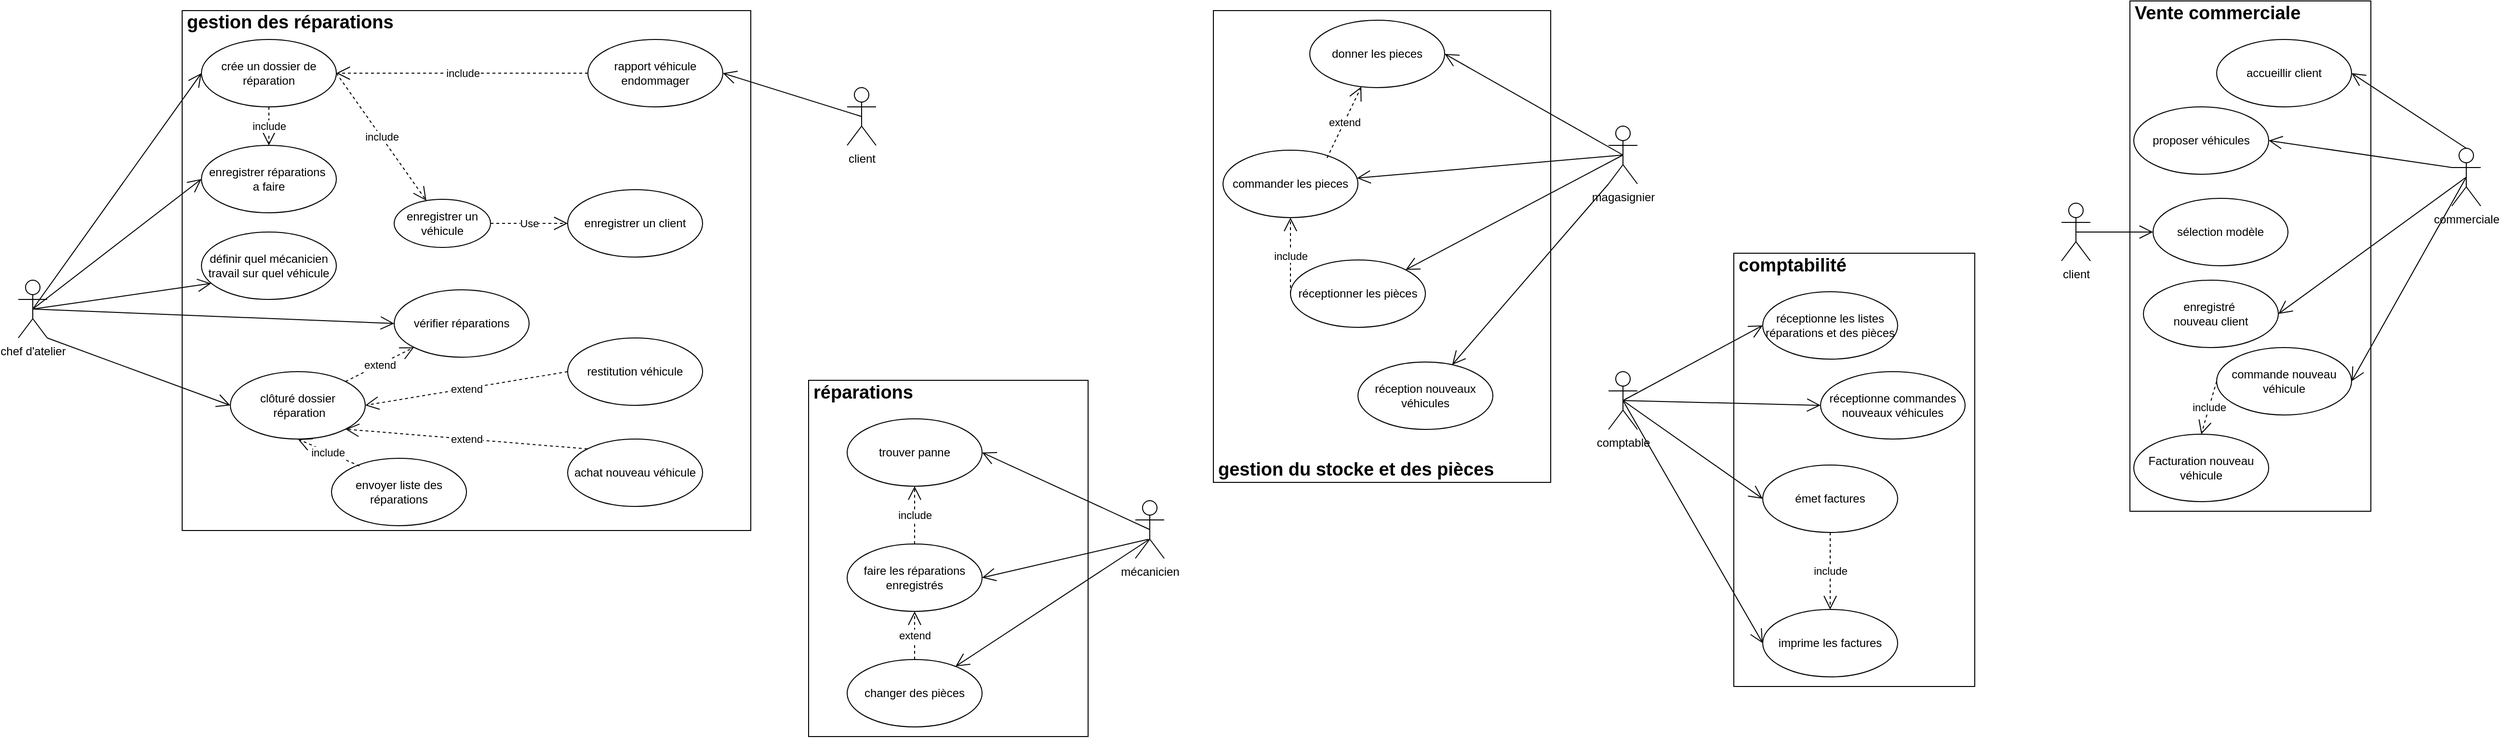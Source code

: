 <mxfile version="24.8.6" pages="2">
  <diagram name="Page-1" id="qKLYJuRkuiFoEd1u3iZw">
    <mxGraphModel dx="1434" dy="756" grid="1" gridSize="10" guides="1" tooltips="1" connect="1" arrows="1" fold="1" page="1" pageScale="1" pageWidth="1169" pageHeight="827" math="0" shadow="0">
      <root>
        <mxCell id="0" />
        <mxCell id="1" parent="0" />
        <mxCell id="VngJL2sbs5lk7VrRDcRk-1" value="&lt;h2&gt;&lt;br&gt;&lt;/h2&gt;" style="html=1;whiteSpace=wrap;align=center;" vertex="1" parent="1">
          <mxGeometry x="190" y="30" width="590" height="540" as="geometry" />
        </mxCell>
        <mxCell id="VngJL2sbs5lk7VrRDcRk-2" value="comptable" style="shape=umlActor;verticalLabelPosition=bottom;verticalAlign=top;html=1;outlineConnect=0;" vertex="1" parent="1">
          <mxGeometry x="1670" y="405" width="30" height="60" as="geometry" />
        </mxCell>
        <mxCell id="VngJL2sbs5lk7VrRDcRk-3" value="chef d&#39;atelier" style="shape=umlActor;verticalLabelPosition=bottom;verticalAlign=top;html=1;outlineConnect=0;" vertex="1" parent="1">
          <mxGeometry x="20" y="310" width="30" height="60" as="geometry" />
        </mxCell>
        <mxCell id="VngJL2sbs5lk7VrRDcRk-4" value="magasignier" style="shape=umlActor;verticalLabelPosition=bottom;verticalAlign=top;html=1;outlineConnect=0;" vertex="1" parent="1">
          <mxGeometry x="1670" y="150" width="30" height="60" as="geometry" />
        </mxCell>
        <mxCell id="VngJL2sbs5lk7VrRDcRk-5" value="enregistrer un véhicule" style="ellipse;whiteSpace=wrap;html=1;" vertex="1" parent="1">
          <mxGeometry x="410" y="226" width="100" height="50" as="geometry" />
        </mxCell>
        <mxCell id="VngJL2sbs5lk7VrRDcRk-6" value="enregistrer réparations&amp;nbsp;&lt;div&gt;a faire&lt;/div&gt;" style="ellipse;whiteSpace=wrap;html=1;" vertex="1" parent="1">
          <mxGeometry x="210" y="170" width="140" height="70" as="geometry" />
        </mxCell>
        <mxCell id="VngJL2sbs5lk7VrRDcRk-7" value="définir quel mécanicien travail sur quel véhicule" style="ellipse;whiteSpace=wrap;html=1;" vertex="1" parent="1">
          <mxGeometry x="210" y="260" width="140" height="70" as="geometry" />
        </mxCell>
        <mxCell id="VngJL2sbs5lk7VrRDcRk-8" value="vérifier réparations" style="ellipse;whiteSpace=wrap;html=1;" vertex="1" parent="1">
          <mxGeometry x="410" y="320" width="140" height="70" as="geometry" />
        </mxCell>
        <mxCell id="VngJL2sbs5lk7VrRDcRk-9" value="clôturé dossier&lt;div&gt;&amp;nbsp;réparation&lt;/div&gt;" style="ellipse;whiteSpace=wrap;html=1;" vertex="1" parent="1">
          <mxGeometry x="240" y="405" width="140" height="70" as="geometry" />
        </mxCell>
        <mxCell id="VngJL2sbs5lk7VrRDcRk-10" value="crée un dossier de réparation" style="ellipse;whiteSpace=wrap;html=1;" vertex="1" parent="1">
          <mxGeometry x="210" y="60" width="140" height="70" as="geometry" />
        </mxCell>
        <mxCell id="VngJL2sbs5lk7VrRDcRk-11" value="mécanicien" style="shape=umlActor;verticalLabelPosition=bottom;verticalAlign=top;html=1;" vertex="1" parent="1">
          <mxGeometry x="1179" y="539" width="30" height="60" as="geometry" />
        </mxCell>
        <mxCell id="VngJL2sbs5lk7VrRDcRk-12" value="" style="html=1;whiteSpace=wrap;" vertex="1" parent="1">
          <mxGeometry x="840" y="414" width="290" height="370" as="geometry" />
        </mxCell>
        <mxCell id="VngJL2sbs5lk7VrRDcRk-13" value="faire les réparations&lt;div&gt;enregistrés&lt;/div&gt;" style="ellipse;whiteSpace=wrap;html=1;" vertex="1" parent="1">
          <mxGeometry x="880" y="584" width="140" height="70" as="geometry" />
        </mxCell>
        <mxCell id="VngJL2sbs5lk7VrRDcRk-14" value="changer des pièces" style="ellipse;whiteSpace=wrap;html=1;" vertex="1" parent="1">
          <mxGeometry x="880" y="704" width="140" height="70" as="geometry" />
        </mxCell>
        <mxCell id="VngJL2sbs5lk7VrRDcRk-15" value="" style="html=1;whiteSpace=wrap;" vertex="1" parent="1">
          <mxGeometry x="1260" y="30" width="350" height="490" as="geometry" />
        </mxCell>
        <mxCell id="VngJL2sbs5lk7VrRDcRk-16" value="donner les pieces" style="ellipse;whiteSpace=wrap;html=1;" vertex="1" parent="1">
          <mxGeometry x="1360" y="40" width="140" height="70" as="geometry" />
        </mxCell>
        <mxCell id="VngJL2sbs5lk7VrRDcRk-17" value="commander les pieces" style="ellipse;whiteSpace=wrap;html=1;" vertex="1" parent="1">
          <mxGeometry x="1270" y="175" width="140" height="70" as="geometry" />
        </mxCell>
        <mxCell id="VngJL2sbs5lk7VrRDcRk-18" value="réceptionner les pièces" style="ellipse;whiteSpace=wrap;html=1;" vertex="1" parent="1">
          <mxGeometry x="1340" y="289" width="140" height="70" as="geometry" />
        </mxCell>
        <mxCell id="VngJL2sbs5lk7VrRDcRk-19" value="envoyer liste des réparations" style="ellipse;whiteSpace=wrap;html=1;" vertex="1" parent="1">
          <mxGeometry x="345" y="495" width="140" height="70" as="geometry" />
        </mxCell>
        <mxCell id="VngJL2sbs5lk7VrRDcRk-20" value="" style="html=1;whiteSpace=wrap;" vertex="1" parent="1">
          <mxGeometry x="1800" y="282" width="250" height="450" as="geometry" />
        </mxCell>
        <mxCell id="VngJL2sbs5lk7VrRDcRk-21" value="réceptionne les listes réparations et des pièces" style="ellipse;whiteSpace=wrap;html=1;" vertex="1" parent="1">
          <mxGeometry x="1830" y="322" width="140" height="70" as="geometry" />
        </mxCell>
        <mxCell id="VngJL2sbs5lk7VrRDcRk-22" value="émet factures" style="ellipse;whiteSpace=wrap;html=1;" vertex="1" parent="1">
          <mxGeometry x="1830" y="502" width="140" height="70" as="geometry" />
        </mxCell>
        <mxCell id="VngJL2sbs5lk7VrRDcRk-23" value="imprime les factures" style="ellipse;whiteSpace=wrap;html=1;" vertex="1" parent="1">
          <mxGeometry x="1830" y="652" width="140" height="70" as="geometry" />
        </mxCell>
        <mxCell id="VngJL2sbs5lk7VrRDcRk-24" value="gestion des réparations" style="text;align=left;fontStyle=1;verticalAlign=middle;spacingLeft=3;spacingRight=3;strokeColor=none;rotatable=0;points=[[0,0.5],[1,0.5]];portConstraint=eastwest;fontSize=19;" vertex="1" parent="1">
          <mxGeometry x="190" y="20" width="456" height="40" as="geometry" />
        </mxCell>
        <mxCell id="VngJL2sbs5lk7VrRDcRk-25" value="&lt;font style=&quot;font-size: 19px;&quot;&gt;comptabilité&lt;/font&gt;" style="text;align=left;fontStyle=1;verticalAlign=middle;spacingLeft=3;spacingRight=3;strokeColor=none;rotatable=0;points=[[0,0.5],[1,0.5]];portConstraint=eastwest;html=1;" vertex="1" parent="1">
          <mxGeometry x="1800" y="282" width="80" height="26" as="geometry" />
        </mxCell>
        <mxCell id="VngJL2sbs5lk7VrRDcRk-26" value="&lt;font style=&quot;font-size: 19px;&quot;&gt;gestion du stocke et des pièces&lt;/font&gt;" style="text;align=left;fontStyle=1;verticalAlign=middle;spacingLeft=3;spacingRight=3;strokeColor=none;rotatable=0;points=[[0,0.5],[1,0.5]];portConstraint=eastwest;html=1;" vertex="1" parent="1">
          <mxGeometry x="1260" y="494" width="80" height="26" as="geometry" />
        </mxCell>
        <mxCell id="VngJL2sbs5lk7VrRDcRk-27" value="&lt;font style=&quot;font-size: 19px;&quot;&gt;réparations&lt;/font&gt;" style="text;align=left;fontStyle=1;verticalAlign=middle;spacingLeft=3;spacingRight=3;strokeColor=none;rotatable=0;points=[[0,0.5],[1,0.5]];portConstraint=eastwest;html=1;" vertex="1" parent="1">
          <mxGeometry x="840" y="414" width="80" height="26" as="geometry" />
        </mxCell>
        <mxCell id="VngJL2sbs5lk7VrRDcRk-28" value="extend" style="endArrow=open;endSize=12;dashed=1;html=1;rounded=0;entryX=0.5;entryY=1;entryDx=0;entryDy=0;exitX=0.5;exitY=0;exitDx=0;exitDy=0;" edge="1" parent="1" source="VngJL2sbs5lk7VrRDcRk-14" target="VngJL2sbs5lk7VrRDcRk-13">
          <mxGeometry width="160" relative="1" as="geometry">
            <mxPoint x="1220" y="694" as="sourcePoint" />
            <mxPoint x="1270" y="688" as="targetPoint" />
          </mxGeometry>
        </mxCell>
        <mxCell id="VngJL2sbs5lk7VrRDcRk-29" value="include" style="endArrow=open;endSize=12;dashed=1;html=1;rounded=0;exitX=1;exitY=0.5;exitDx=0;exitDy=0;" edge="1" parent="1" source="VngJL2sbs5lk7VrRDcRk-10" target="VngJL2sbs5lk7VrRDcRk-5">
          <mxGeometry width="160" relative="1" as="geometry">
            <mxPoint x="70" y="340" as="sourcePoint" />
            <mxPoint x="230" y="340" as="targetPoint" />
          </mxGeometry>
        </mxCell>
        <mxCell id="VngJL2sbs5lk7VrRDcRk-30" value="include" style="endArrow=open;endSize=12;dashed=1;html=1;rounded=0;exitX=0.5;exitY=1;exitDx=0;exitDy=0;" edge="1" parent="1" source="VngJL2sbs5lk7VrRDcRk-10" target="VngJL2sbs5lk7VrRDcRk-6">
          <mxGeometry width="160" relative="1" as="geometry">
            <mxPoint x="70" y="340" as="sourcePoint" />
            <mxPoint x="230" y="340" as="targetPoint" />
          </mxGeometry>
        </mxCell>
        <mxCell id="VngJL2sbs5lk7VrRDcRk-31" value="include" style="endArrow=open;endSize=12;dashed=1;html=1;rounded=0;exitX=0.207;exitY=0.114;exitDx=0;exitDy=0;entryX=0.5;entryY=1;entryDx=0;entryDy=0;exitPerimeter=0;" edge="1" parent="1" source="VngJL2sbs5lk7VrRDcRk-19" target="VngJL2sbs5lk7VrRDcRk-9">
          <mxGeometry x="0.012" width="160" relative="1" as="geometry">
            <mxPoint x="-80" y="355" as="sourcePoint" />
            <mxPoint x="256" y="560" as="targetPoint" />
            <mxPoint as="offset" />
          </mxGeometry>
        </mxCell>
        <mxCell id="VngJL2sbs5lk7VrRDcRk-32" value="extend" style="endArrow=open;endSize=12;dashed=1;html=1;rounded=0;exitX=0.771;exitY=0.114;exitDx=0;exitDy=0;exitPerimeter=0;" edge="1" parent="1" source="VngJL2sbs5lk7VrRDcRk-17" target="VngJL2sbs5lk7VrRDcRk-16">
          <mxGeometry width="160" relative="1" as="geometry">
            <mxPoint x="1860" y="220" as="sourcePoint" />
            <mxPoint x="2020" y="220" as="targetPoint" />
          </mxGeometry>
        </mxCell>
        <mxCell id="VngJL2sbs5lk7VrRDcRk-33" value="include" style="endArrow=open;endSize=12;dashed=1;html=1;rounded=0;exitX=0;exitY=0.5;exitDx=0;exitDy=0;entryX=0.5;entryY=1;entryDx=0;entryDy=0;" edge="1" parent="1" source="VngJL2sbs5lk7VrRDcRk-18" target="VngJL2sbs5lk7VrRDcRk-17">
          <mxGeometry width="160" relative="1" as="geometry">
            <mxPoint x="1860" y="220" as="sourcePoint" />
            <mxPoint x="2020" y="220" as="targetPoint" />
          </mxGeometry>
        </mxCell>
        <mxCell id="VngJL2sbs5lk7VrRDcRk-34" value="include" style="endArrow=open;endSize=12;dashed=1;html=1;rounded=0;exitX=0.5;exitY=1;exitDx=0;exitDy=0;entryX=0.5;entryY=0;entryDx=0;entryDy=0;" edge="1" parent="1" source="VngJL2sbs5lk7VrRDcRk-22" target="VngJL2sbs5lk7VrRDcRk-23">
          <mxGeometry width="160" relative="1" as="geometry">
            <mxPoint x="1680" y="282" as="sourcePoint" />
            <mxPoint x="1840" y="282" as="targetPoint" />
          </mxGeometry>
        </mxCell>
        <mxCell id="VngJL2sbs5lk7VrRDcRk-35" value="" style="endArrow=open;endFill=1;endSize=12;html=1;rounded=0;exitX=0.447;exitY=0.669;exitDx=0;exitDy=0;exitPerimeter=0;entryX=1;entryY=0.5;entryDx=0;entryDy=0;" edge="1" parent="1" source="VngJL2sbs5lk7VrRDcRk-11" target="VngJL2sbs5lk7VrRDcRk-13">
          <mxGeometry width="160" relative="1" as="geometry">
            <mxPoint x="1500" y="774" as="sourcePoint" />
            <mxPoint x="1660" y="774" as="targetPoint" />
          </mxGeometry>
        </mxCell>
        <mxCell id="VngJL2sbs5lk7VrRDcRk-36" value="" style="endArrow=open;endFill=1;endSize=12;html=1;rounded=0;exitX=0.486;exitY=0.669;exitDx=0;exitDy=0;exitPerimeter=0;" edge="1" parent="1" source="VngJL2sbs5lk7VrRDcRk-11" target="VngJL2sbs5lk7VrRDcRk-14">
          <mxGeometry width="160" relative="1" as="geometry">
            <mxPoint x="1202" y="589" as="sourcePoint" />
            <mxPoint x="1030" y="529" as="targetPoint" />
          </mxGeometry>
        </mxCell>
        <mxCell id="VngJL2sbs5lk7VrRDcRk-37" value="" style="endArrow=open;endFill=1;endSize=12;html=1;rounded=0;exitX=0.5;exitY=0.5;exitDx=0;exitDy=0;exitPerimeter=0;entryX=1;entryY=0.5;entryDx=0;entryDy=0;" edge="1" parent="1" source="VngJL2sbs5lk7VrRDcRk-4" target="VngJL2sbs5lk7VrRDcRk-16">
          <mxGeometry width="160" relative="1" as="geometry">
            <mxPoint x="1920" y="100" as="sourcePoint" />
            <mxPoint x="2080" y="100" as="targetPoint" />
          </mxGeometry>
        </mxCell>
        <mxCell id="VngJL2sbs5lk7VrRDcRk-38" value="" style="endArrow=open;endFill=1;endSize=12;html=1;rounded=0;exitX=0.5;exitY=0.5;exitDx=0;exitDy=0;exitPerimeter=0;" edge="1" parent="1" source="VngJL2sbs5lk7VrRDcRk-4" target="VngJL2sbs5lk7VrRDcRk-17">
          <mxGeometry width="160" relative="1" as="geometry">
            <mxPoint x="1654" y="190" as="sourcePoint" />
            <mxPoint x="1510" y="85" as="targetPoint" />
          </mxGeometry>
        </mxCell>
        <mxCell id="VngJL2sbs5lk7VrRDcRk-39" value="" style="endArrow=open;endFill=1;endSize=12;html=1;rounded=0;exitX=0.5;exitY=0.5;exitDx=0;exitDy=0;exitPerimeter=0;entryX=1;entryY=0;entryDx=0;entryDy=0;" edge="1" parent="1" source="VngJL2sbs5lk7VrRDcRk-4" target="VngJL2sbs5lk7VrRDcRk-18">
          <mxGeometry width="160" relative="1" as="geometry">
            <mxPoint x="1654" y="190" as="sourcePoint" />
            <mxPoint x="1419" y="213" as="targetPoint" />
          </mxGeometry>
        </mxCell>
        <mxCell id="VngJL2sbs5lk7VrRDcRk-40" value="" style="endArrow=open;endFill=1;endSize=12;html=1;rounded=0;exitX=0.5;exitY=0.5;exitDx=0;exitDy=0;exitPerimeter=0;entryX=0;entryY=0.5;entryDx=0;entryDy=0;" edge="1" parent="1" source="VngJL2sbs5lk7VrRDcRk-3" target="VngJL2sbs5lk7VrRDcRk-10">
          <mxGeometry width="160" relative="1" as="geometry">
            <mxPoint x="130" y="290" as="sourcePoint" />
            <mxPoint x="290" y="290" as="targetPoint" />
          </mxGeometry>
        </mxCell>
        <mxCell id="VngJL2sbs5lk7VrRDcRk-41" value="" style="endArrow=open;endFill=1;endSize=12;html=1;rounded=0;entryX=0;entryY=0.5;entryDx=0;entryDy=0;exitX=0.5;exitY=0.5;exitDx=0;exitDy=0;exitPerimeter=0;" edge="1" parent="1" source="VngJL2sbs5lk7VrRDcRk-3" target="VngJL2sbs5lk7VrRDcRk-6">
          <mxGeometry width="160" relative="1" as="geometry">
            <mxPoint x="40" y="340" as="sourcePoint" />
            <mxPoint x="290" y="290" as="targetPoint" />
          </mxGeometry>
        </mxCell>
        <mxCell id="VngJL2sbs5lk7VrRDcRk-42" value="" style="endArrow=open;endFill=1;endSize=12;html=1;rounded=0;exitX=0.5;exitY=0.5;exitDx=0;exitDy=0;exitPerimeter=0;entryX=0;entryY=0.5;entryDx=0;entryDy=0;" edge="1" parent="1" source="VngJL2sbs5lk7VrRDcRk-3" target="VngJL2sbs5lk7VrRDcRk-8">
          <mxGeometry width="160" relative="1" as="geometry">
            <mxPoint x="130" y="290" as="sourcePoint" />
            <mxPoint x="290" y="290" as="targetPoint" />
          </mxGeometry>
        </mxCell>
        <mxCell id="VngJL2sbs5lk7VrRDcRk-43" value="" style="endArrow=open;endFill=1;endSize=12;html=1;rounded=0;entryX=0.072;entryY=0.762;entryDx=0;entryDy=0;entryPerimeter=0;exitX=0.5;exitY=0.5;exitDx=0;exitDy=0;exitPerimeter=0;" edge="1" parent="1" source="VngJL2sbs5lk7VrRDcRk-3" target="VngJL2sbs5lk7VrRDcRk-7">
          <mxGeometry width="160" relative="1" as="geometry">
            <mxPoint x="30" y="340" as="sourcePoint" />
            <mxPoint x="290" y="290" as="targetPoint" />
          </mxGeometry>
        </mxCell>
        <mxCell id="VngJL2sbs5lk7VrRDcRk-44" value="" style="endArrow=open;endFill=1;endSize=12;html=1;rounded=0;exitX=1;exitY=1;exitDx=0;exitDy=0;exitPerimeter=0;entryX=0;entryY=0.5;entryDx=0;entryDy=0;" edge="1" parent="1" source="VngJL2sbs5lk7VrRDcRk-3" target="VngJL2sbs5lk7VrRDcRk-9">
          <mxGeometry width="160" relative="1" as="geometry">
            <mxPoint x="130" y="290" as="sourcePoint" />
            <mxPoint x="290" y="290" as="targetPoint" />
          </mxGeometry>
        </mxCell>
        <mxCell id="VngJL2sbs5lk7VrRDcRk-45" value="" style="endArrow=open;endFill=1;endSize=12;html=1;rounded=0;exitX=0.5;exitY=0.5;exitDx=0;exitDy=0;exitPerimeter=0;entryX=0;entryY=0.5;entryDx=0;entryDy=0;" edge="1" parent="1" source="VngJL2sbs5lk7VrRDcRk-2" target="VngJL2sbs5lk7VrRDcRk-21">
          <mxGeometry width="160" relative="1" as="geometry">
            <mxPoint x="1740" y="282" as="sourcePoint" />
            <mxPoint x="1900" y="282" as="targetPoint" />
          </mxGeometry>
        </mxCell>
        <mxCell id="VngJL2sbs5lk7VrRDcRk-46" value="" style="endArrow=open;endFill=1;endSize=12;html=1;rounded=0;exitX=0.5;exitY=0.5;exitDx=0;exitDy=0;exitPerimeter=0;entryX=0;entryY=0.5;entryDx=0;entryDy=0;" edge="1" parent="1" source="VngJL2sbs5lk7VrRDcRk-2" target="VngJL2sbs5lk7VrRDcRk-22">
          <mxGeometry width="160" relative="1" as="geometry">
            <mxPoint x="1740" y="282" as="sourcePoint" />
            <mxPoint x="1900" y="282" as="targetPoint" />
          </mxGeometry>
        </mxCell>
        <mxCell id="VngJL2sbs5lk7VrRDcRk-47" value="" style="endArrow=open;endFill=1;endSize=12;html=1;rounded=0;exitX=0.5;exitY=0.5;exitDx=0;exitDy=0;exitPerimeter=0;entryX=0;entryY=0.5;entryDx=0;entryDy=0;" edge="1" parent="1" source="VngJL2sbs5lk7VrRDcRk-2" target="VngJL2sbs5lk7VrRDcRk-23">
          <mxGeometry width="160" relative="1" as="geometry">
            <mxPoint x="1740" y="282" as="sourcePoint" />
            <mxPoint x="1900" y="282" as="targetPoint" />
          </mxGeometry>
        </mxCell>
        <mxCell id="VngJL2sbs5lk7VrRDcRk-48" value="enregistrer un client" style="ellipse;whiteSpace=wrap;html=1;" vertex="1" parent="1">
          <mxGeometry x="590" y="216" width="140" height="70" as="geometry" />
        </mxCell>
        <mxCell id="VngJL2sbs5lk7VrRDcRk-49" value="Use" style="endArrow=open;endSize=12;dashed=1;html=1;rounded=0;exitX=1;exitY=0.5;exitDx=0;exitDy=0;" edge="1" parent="1" source="VngJL2sbs5lk7VrRDcRk-5" target="VngJL2sbs5lk7VrRDcRk-48">
          <mxGeometry width="160" relative="1" as="geometry">
            <mxPoint x="140" y="290" as="sourcePoint" />
            <mxPoint x="300" y="290" as="targetPoint" />
          </mxGeometry>
        </mxCell>
        <mxCell id="VngJL2sbs5lk7VrRDcRk-50" value="extend" style="endArrow=open;endSize=12;dashed=1;html=1;rounded=0;exitX=1;exitY=0;exitDx=0;exitDy=0;entryX=0;entryY=1;entryDx=0;entryDy=0;" edge="1" parent="1" source="VngJL2sbs5lk7VrRDcRk-9" target="VngJL2sbs5lk7VrRDcRk-8">
          <mxGeometry width="160" relative="1" as="geometry">
            <mxPoint x="170" y="400" as="sourcePoint" />
            <mxPoint x="330" y="400" as="targetPoint" />
          </mxGeometry>
        </mxCell>
        <mxCell id="VngJL2sbs5lk7VrRDcRk-51" value="restitution véhicule" style="ellipse;whiteSpace=wrap;html=1;" vertex="1" parent="1">
          <mxGeometry x="590" y="370" width="140" height="70" as="geometry" />
        </mxCell>
        <mxCell id="VngJL2sbs5lk7VrRDcRk-52" value="achat nouveau véhicule" style="ellipse;whiteSpace=wrap;html=1;" vertex="1" parent="1">
          <mxGeometry x="590" y="475" width="140" height="70" as="geometry" />
        </mxCell>
        <mxCell id="VngJL2sbs5lk7VrRDcRk-53" value="extend" style="endArrow=open;endSize=12;dashed=1;html=1;rounded=0;exitX=0;exitY=0;exitDx=0;exitDy=0;entryX=1;entryY=1;entryDx=0;entryDy=0;" edge="1" parent="1" source="VngJL2sbs5lk7VrRDcRk-52" target="VngJL2sbs5lk7VrRDcRk-9">
          <mxGeometry width="160" relative="1" as="geometry">
            <mxPoint x="550" y="400" as="sourcePoint" />
            <mxPoint x="710" y="400" as="targetPoint" />
          </mxGeometry>
        </mxCell>
        <mxCell id="VngJL2sbs5lk7VrRDcRk-54" value="extend" style="endArrow=open;endSize=12;dashed=1;html=1;rounded=0;exitX=0;exitY=0.5;exitDx=0;exitDy=0;entryX=1;entryY=0.5;entryDx=0;entryDy=0;" edge="1" parent="1" source="VngJL2sbs5lk7VrRDcRk-51" target="VngJL2sbs5lk7VrRDcRk-9">
          <mxGeometry width="160" relative="1" as="geometry">
            <mxPoint x="550" y="400" as="sourcePoint" />
            <mxPoint x="710" y="400" as="targetPoint" />
          </mxGeometry>
        </mxCell>
        <mxCell id="VngJL2sbs5lk7VrRDcRk-55" value="commerciale" style="shape=umlActor;verticalLabelPosition=bottom;verticalAlign=top;html=1;" vertex="1" parent="1">
          <mxGeometry x="2545" y="173" width="30" height="60" as="geometry" />
        </mxCell>
        <mxCell id="VngJL2sbs5lk7VrRDcRk-56" value="" style="html=1;whiteSpace=wrap;" vertex="1" parent="1">
          <mxGeometry x="2211" y="20" width="250" height="530" as="geometry" />
        </mxCell>
        <mxCell id="VngJL2sbs5lk7VrRDcRk-57" value="accueillir client" style="ellipse;whiteSpace=wrap;html=1;" vertex="1" parent="1">
          <mxGeometry x="2301" y="60" width="140" height="70" as="geometry" />
        </mxCell>
        <mxCell id="VngJL2sbs5lk7VrRDcRk-58" value="proposer véhicules" style="ellipse;whiteSpace=wrap;html=1;" vertex="1" parent="1">
          <mxGeometry x="2215" y="130" width="140" height="70" as="geometry" />
        </mxCell>
        <mxCell id="VngJL2sbs5lk7VrRDcRk-59" value="commande nouveau&lt;div&gt;véhicule&lt;/div&gt;" style="ellipse;whiteSpace=wrap;html=1;" vertex="1" parent="1">
          <mxGeometry x="2301" y="380" width="140" height="70" as="geometry" />
        </mxCell>
        <mxCell id="VngJL2sbs5lk7VrRDcRk-60" value="Facturation nouveau véhicule" style="ellipse;whiteSpace=wrap;html=1;" vertex="1" parent="1">
          <mxGeometry x="2215" y="470" width="140" height="70" as="geometry" />
        </mxCell>
        <mxCell id="VngJL2sbs5lk7VrRDcRk-61" value="réceptionne commandes&lt;div&gt;nouveaux véhicules&lt;/div&gt;" style="ellipse;whiteSpace=wrap;html=1;" vertex="1" parent="1">
          <mxGeometry x="1890" y="405" width="150" height="70" as="geometry" />
        </mxCell>
        <mxCell id="VngJL2sbs5lk7VrRDcRk-62" value="" style="endArrow=open;endFill=1;endSize=12;html=1;rounded=0;exitX=0.5;exitY=0.5;exitDx=0;exitDy=0;exitPerimeter=0;entryX=0;entryY=0.5;entryDx=0;entryDy=0;" edge="1" parent="1" source="VngJL2sbs5lk7VrRDcRk-2" target="VngJL2sbs5lk7VrRDcRk-61">
          <mxGeometry width="160" relative="1" as="geometry">
            <mxPoint x="2160" y="402" as="sourcePoint" />
            <mxPoint x="2320" y="402" as="targetPoint" />
          </mxGeometry>
        </mxCell>
        <mxCell id="VngJL2sbs5lk7VrRDcRk-63" value="enregistré&amp;nbsp;&lt;div&gt;nouveau client&lt;/div&gt;" style="ellipse;whiteSpace=wrap;html=1;" vertex="1" parent="1">
          <mxGeometry x="2225" y="310" width="140" height="70" as="geometry" />
        </mxCell>
        <mxCell id="VngJL2sbs5lk7VrRDcRk-64" value="" style="endArrow=open;endFill=1;endSize=12;html=1;rounded=0;exitX=0.5;exitY=0;exitDx=0;exitDy=0;exitPerimeter=0;entryX=1;entryY=0.5;entryDx=0;entryDy=0;" edge="1" parent="1" source="VngJL2sbs5lk7VrRDcRk-55" target="VngJL2sbs5lk7VrRDcRk-57">
          <mxGeometry width="160" relative="1" as="geometry">
            <mxPoint x="2205" y="170" as="sourcePoint" />
            <mxPoint x="2365" y="170" as="targetPoint" />
          </mxGeometry>
        </mxCell>
        <mxCell id="VngJL2sbs5lk7VrRDcRk-65" value="" style="endArrow=open;endFill=1;endSize=12;html=1;rounded=0;exitX=0;exitY=0.333;exitDx=0;exitDy=0;exitPerimeter=0;entryX=1;entryY=0.5;entryDx=0;entryDy=0;" edge="1" parent="1" source="VngJL2sbs5lk7VrRDcRk-55" target="VngJL2sbs5lk7VrRDcRk-58">
          <mxGeometry width="160" relative="1" as="geometry">
            <mxPoint x="2205" y="170" as="sourcePoint" />
            <mxPoint x="2365" y="170" as="targetPoint" />
          </mxGeometry>
        </mxCell>
        <mxCell id="VngJL2sbs5lk7VrRDcRk-66" value="sélection modèle" style="ellipse;whiteSpace=wrap;html=1;" vertex="1" parent="1">
          <mxGeometry x="2235" y="225" width="140" height="70" as="geometry" />
        </mxCell>
        <mxCell id="VngJL2sbs5lk7VrRDcRk-67" value="client" style="shape=umlActor;verticalLabelPosition=bottom;verticalAlign=top;html=1;" vertex="1" parent="1">
          <mxGeometry x="2140" y="230" width="30" height="60" as="geometry" />
        </mxCell>
        <mxCell id="VngJL2sbs5lk7VrRDcRk-68" value="" style="endArrow=open;endFill=1;endSize=12;html=1;rounded=0;exitX=0.5;exitY=0.5;exitDx=0;exitDy=0;exitPerimeter=0;entryX=0;entryY=0.5;entryDx=0;entryDy=0;" edge="1" parent="1" source="VngJL2sbs5lk7VrRDcRk-67" target="VngJL2sbs5lk7VrRDcRk-66">
          <mxGeometry width="160" relative="1" as="geometry">
            <mxPoint x="2205" y="280" as="sourcePoint" />
            <mxPoint x="2365" y="280" as="targetPoint" />
          </mxGeometry>
        </mxCell>
        <mxCell id="VngJL2sbs5lk7VrRDcRk-69" value="" style="endArrow=open;endFill=1;endSize=12;html=1;rounded=0;exitX=0.5;exitY=0.5;exitDx=0;exitDy=0;exitPerimeter=0;entryX=1;entryY=0.5;entryDx=0;entryDy=0;" edge="1" parent="1" source="VngJL2sbs5lk7VrRDcRk-55" target="VngJL2sbs5lk7VrRDcRk-63">
          <mxGeometry width="160" relative="1" as="geometry">
            <mxPoint x="2205" y="280" as="sourcePoint" />
            <mxPoint x="2365" y="280" as="targetPoint" />
          </mxGeometry>
        </mxCell>
        <mxCell id="VngJL2sbs5lk7VrRDcRk-70" value="" style="endArrow=open;endFill=1;endSize=12;html=1;rounded=0;exitX=0.5;exitY=0.5;exitDx=0;exitDy=0;exitPerimeter=0;entryX=1;entryY=0.5;entryDx=0;entryDy=0;" edge="1" parent="1" source="VngJL2sbs5lk7VrRDcRk-55" target="VngJL2sbs5lk7VrRDcRk-59">
          <mxGeometry width="160" relative="1" as="geometry">
            <mxPoint x="2205" y="280" as="sourcePoint" />
            <mxPoint x="2365" y="280" as="targetPoint" />
          </mxGeometry>
        </mxCell>
        <mxCell id="VngJL2sbs5lk7VrRDcRk-71" value="include" style="endArrow=open;endSize=12;dashed=1;html=1;rounded=0;exitX=0;exitY=0.5;exitDx=0;exitDy=0;entryX=0.5;entryY=0;entryDx=0;entryDy=0;" edge="1" parent="1" source="VngJL2sbs5lk7VrRDcRk-59" target="VngJL2sbs5lk7VrRDcRk-60">
          <mxGeometry width="160" relative="1" as="geometry">
            <mxPoint x="2205" y="280" as="sourcePoint" />
            <mxPoint x="2365" y="280" as="targetPoint" />
          </mxGeometry>
        </mxCell>
        <mxCell id="VngJL2sbs5lk7VrRDcRk-72" value="&lt;font style=&quot;font-size: 19px;&quot;&gt;Vente commerciale&lt;/font&gt;" style="text;align=left;fontStyle=1;verticalAlign=middle;spacingLeft=3;spacingRight=3;strokeColor=none;rotatable=0;points=[[0,0.5],[1,0.5]];portConstraint=eastwest;html=1;" vertex="1" parent="1">
          <mxGeometry x="2211" y="20" width="80" height="26" as="geometry" />
        </mxCell>
        <mxCell id="VngJL2sbs5lk7VrRDcRk-73" value="client" style="shape=umlActor;verticalLabelPosition=bottom;verticalAlign=top;html=1;" vertex="1" parent="1">
          <mxGeometry x="880" y="110" width="30" height="60" as="geometry" />
        </mxCell>
        <mxCell id="VngJL2sbs5lk7VrRDcRk-74" value="rapport véhicule endommager" style="ellipse;whiteSpace=wrap;html=1;" vertex="1" parent="1">
          <mxGeometry x="611" y="60" width="140" height="70" as="geometry" />
        </mxCell>
        <mxCell id="VngJL2sbs5lk7VrRDcRk-75" value="" style="endArrow=open;endFill=1;endSize=12;html=1;rounded=0;exitX=0.5;exitY=0.5;exitDx=0;exitDy=0;exitPerimeter=0;entryX=1;entryY=0.5;entryDx=0;entryDy=0;" edge="1" parent="1" source="VngJL2sbs5lk7VrRDcRk-73" target="VngJL2sbs5lk7VrRDcRk-74">
          <mxGeometry width="160" relative="1" as="geometry">
            <mxPoint x="730" y="400" as="sourcePoint" />
            <mxPoint x="890" y="400" as="targetPoint" />
          </mxGeometry>
        </mxCell>
        <mxCell id="VngJL2sbs5lk7VrRDcRk-76" value="include" style="endArrow=open;endSize=12;dashed=1;html=1;rounded=0;exitX=0;exitY=0.5;exitDx=0;exitDy=0;" edge="1" parent="1" source="VngJL2sbs5lk7VrRDcRk-74" target="VngJL2sbs5lk7VrRDcRk-10">
          <mxGeometry width="160" relative="1" as="geometry">
            <mxPoint x="730" y="400" as="sourcePoint" />
            <mxPoint x="890" y="400" as="targetPoint" />
          </mxGeometry>
        </mxCell>
        <mxCell id="VngJL2sbs5lk7VrRDcRk-77" value="réception nouveaux véhicules" style="ellipse;whiteSpace=wrap;html=1;" vertex="1" parent="1">
          <mxGeometry x="1410" y="395" width="140" height="70" as="geometry" />
        </mxCell>
        <mxCell id="VngJL2sbs5lk7VrRDcRk-78" value="" style="endArrow=open;endFill=1;endSize=12;html=1;rounded=0;exitX=0;exitY=1;exitDx=0;exitDy=0;exitPerimeter=0;" edge="1" parent="1" source="VngJL2sbs5lk7VrRDcRk-4" target="VngJL2sbs5lk7VrRDcRk-77">
          <mxGeometry width="160" relative="1" as="geometry">
            <mxPoint x="1630" y="210" as="sourcePoint" />
            <mxPoint x="1770" y="210" as="targetPoint" />
          </mxGeometry>
        </mxCell>
        <mxCell id="VngJL2sbs5lk7VrRDcRk-79" value="trouver panne" style="ellipse;whiteSpace=wrap;html=1;" vertex="1" parent="1">
          <mxGeometry x="880" y="454" width="140" height="70" as="geometry" />
        </mxCell>
        <mxCell id="VngJL2sbs5lk7VrRDcRk-80" value="" style="endArrow=open;endFill=1;endSize=12;html=1;rounded=0;exitX=0.5;exitY=0.5;exitDx=0;exitDy=0;exitPerimeter=0;entryX=1;entryY=0.5;entryDx=0;entryDy=0;" edge="1" parent="1" source="VngJL2sbs5lk7VrRDcRk-11" target="VngJL2sbs5lk7VrRDcRk-79">
          <mxGeometry width="160" relative="1" as="geometry">
            <mxPoint x="1350" y="654" as="sourcePoint" />
            <mxPoint x="1510" y="654" as="targetPoint" />
          </mxGeometry>
        </mxCell>
        <mxCell id="VngJL2sbs5lk7VrRDcRk-81" value="include" style="endArrow=open;endSize=12;dashed=1;html=1;rounded=0;exitX=0.5;exitY=0;exitDx=0;exitDy=0;entryX=0.5;entryY=1;entryDx=0;entryDy=0;" edge="1" parent="1" source="VngJL2sbs5lk7VrRDcRk-13" target="VngJL2sbs5lk7VrRDcRk-79">
          <mxGeometry width="160" relative="1" as="geometry">
            <mxPoint x="1350" y="654" as="sourcePoint" />
            <mxPoint x="1510" y="654" as="targetPoint" />
          </mxGeometry>
        </mxCell>
      </root>
    </mxGraphModel>
  </diagram>
  <diagram id="s2ESglrSOWT9k7wsF-Da" name="Page-2">
    <mxGraphModel dx="265" dy="756" grid="1" gridSize="10" guides="1" tooltips="1" connect="1" arrows="1" fold="1" page="1" pageScale="1" pageWidth="1169" pageHeight="827" math="0" shadow="0">
      <root>
        <mxCell id="0" />
        <mxCell id="1" parent="0" />
        <mxCell id="Wpcg9HTW6cz6-1trbRiE-1" value="" style="html=1;whiteSpace=wrap;" vertex="1" parent="1">
          <mxGeometry x="1330" y="100" width="710" height="620" as="geometry" />
        </mxCell>
        <mxCell id="Wpcg9HTW6cz6-1trbRiE-2" value="enregistrement&amp;nbsp;&lt;div&gt;véhicules&amp;nbsp;&lt;/div&gt;" style="ellipse;whiteSpace=wrap;html=1;" vertex="1" parent="1">
          <mxGeometry x="1700" y="220" width="140" height="70" as="geometry" />
        </mxCell>
        <mxCell id="Wpcg9HTW6cz6-1trbRiE-3" value="chef d&#39;atelier" style="shape=umlActor;verticalLabelPosition=bottom;verticalAlign=top;html=1;outlineConnect=0;" vertex="1" parent="1">
          <mxGeometry x="1690" y="116" width="30" height="60" as="geometry" />
        </mxCell>
        <mxCell id="Wpcg9HTW6cz6-1trbRiE-4" value="comptable" style="shape=umlActor;verticalLabelPosition=bottom;verticalAlign=top;html=1;outlineConnect=0;" vertex="1" parent="1">
          <mxGeometry x="1990" y="300" width="30" height="60" as="geometry" />
        </mxCell>
        <mxCell id="Wpcg9HTW6cz6-1trbRiE-5" value="Facturation" style="ellipse;whiteSpace=wrap;html=1;" vertex="1" parent="1">
          <mxGeometry x="1800" y="340" width="140" height="70" as="geometry" />
        </mxCell>
        <mxCell id="Wpcg9HTW6cz6-1trbRiE-6" value="magasignier" style="shape=umlActor;verticalLabelPosition=bottom;verticalAlign=top;html=1;outlineConnect=0;" vertex="1" parent="1">
          <mxGeometry x="1620" y="604" width="30" height="60" as="geometry" />
        </mxCell>
        <mxCell id="Wpcg9HTW6cz6-1trbRiE-7" value="mécanicien" style="shape=umlActor;verticalLabelPosition=bottom;verticalAlign=top;html=1;" vertex="1" parent="1">
          <mxGeometry x="1370" y="300" width="30" height="60" as="geometry" />
        </mxCell>
        <mxCell id="Wpcg9HTW6cz6-1trbRiE-8" value="réparé véhicule" style="ellipse;whiteSpace=wrap;html=1;" vertex="1" parent="1">
          <mxGeometry x="1495" y="305" width="140" height="70" as="geometry" />
        </mxCell>
        <mxCell id="Wpcg9HTW6cz6-1trbRiE-9" value="fournir pièces" style="ellipse;whiteSpace=wrap;html=1;" vertex="1" parent="1">
          <mxGeometry x="1604" y="450" width="140" height="70" as="geometry" />
        </mxCell>
        <mxCell id="Wpcg9HTW6cz6-1trbRiE-10" value="designer mécanicien" style="ellipse;whiteSpace=wrap;html=1;" vertex="1" parent="1">
          <mxGeometry x="1370" y="115" width="140" height="70" as="geometry" />
        </mxCell>
        <mxCell id="Wpcg9HTW6cz6-1trbRiE-11" value="avoir besoin&lt;div&gt;de pièces&lt;/div&gt;" style="ellipse;whiteSpace=wrap;html=1;" vertex="1" parent="1">
          <mxGeometry x="1420" y="430" width="140" height="70" as="geometry" />
        </mxCell>
        <mxCell id="Wpcg9HTW6cz6-1trbRiE-12" value="extend" style="endArrow=open;endSize=12;dashed=1;html=1;rounded=0;entryX=0.036;entryY=0.786;entryDx=0;entryDy=0;entryPerimeter=0;" edge="1" parent="1" source="Wpcg9HTW6cz6-1trbRiE-11" target="Wpcg9HTW6cz6-1trbRiE-8">
          <mxGeometry width="160" relative="1" as="geometry">
            <mxPoint x="1680" y="375" as="sourcePoint" />
            <mxPoint x="1840" y="375" as="targetPoint" />
          </mxGeometry>
        </mxCell>
        <mxCell id="Wpcg9HTW6cz6-1trbRiE-13" value="include" style="endArrow=open;endSize=12;dashed=1;html=1;rounded=0;exitX=0.5;exitY=0;exitDx=0;exitDy=0;entryX=1;entryY=0.5;entryDx=0;entryDy=0;" edge="1" parent="1" source="Wpcg9HTW6cz6-1trbRiE-9" target="Wpcg9HTW6cz6-1trbRiE-8">
          <mxGeometry width="160" relative="1" as="geometry">
            <mxPoint x="1680" y="375" as="sourcePoint" />
            <mxPoint x="1840" y="375" as="targetPoint" />
          </mxGeometry>
        </mxCell>
        <mxCell id="Wpcg9HTW6cz6-1trbRiE-14" value="&amp;nbsp;liste les réparations&lt;div&gt;et des pièces&lt;/div&gt;" style="ellipse;whiteSpace=wrap;html=1;" vertex="1" parent="1">
          <mxGeometry x="1830" y="155" width="140" height="70" as="geometry" />
        </mxCell>
        <mxCell id="Wpcg9HTW6cz6-1trbRiE-15" value="&lt;font style=&quot;font-size: 19px;&quot;&gt;Vue générale système&lt;/font&gt;" style="text;align=left;fontStyle=1;verticalAlign=middle;spacingLeft=3;spacingRight=3;strokeColor=none;rotatable=0;points=[[0,0.5],[1,0.5]];portConstraint=eastwest;html=1;" vertex="1" parent="1">
          <mxGeometry x="1330" y="696" width="80" height="26" as="geometry" />
        </mxCell>
        <mxCell id="Wpcg9HTW6cz6-1trbRiE-16" value="" style="endArrow=open;endFill=1;endSize=12;html=1;rounded=0;entryX=1;entryY=0.5;entryDx=0;entryDy=0;" edge="1" parent="1" source="Wpcg9HTW6cz6-1trbRiE-3" target="Wpcg9HTW6cz6-1trbRiE-10">
          <mxGeometry width="160" relative="1" as="geometry">
            <mxPoint x="1590" y="290" as="sourcePoint" />
            <mxPoint x="1750" y="290" as="targetPoint" />
          </mxGeometry>
        </mxCell>
        <mxCell id="Wpcg9HTW6cz6-1trbRiE-17" value="" style="endArrow=open;endFill=1;endSize=12;html=1;rounded=0;exitX=0;exitY=1;exitDx=0;exitDy=0;entryX=0.5;entryY=0;entryDx=0;entryDy=0;entryPerimeter=0;" edge="1" parent="1" source="Wpcg9HTW6cz6-1trbRiE-10" target="Wpcg9HTW6cz6-1trbRiE-7">
          <mxGeometry width="160" relative="1" as="geometry">
            <mxPoint x="1590" y="290" as="sourcePoint" />
            <mxPoint x="1390" y="300" as="targetPoint" />
          </mxGeometry>
        </mxCell>
        <mxCell id="Wpcg9HTW6cz6-1trbRiE-18" value="" style="endArrow=open;endFill=1;endSize=12;html=1;rounded=0;" edge="1" parent="1" target="Wpcg9HTW6cz6-1trbRiE-8">
          <mxGeometry width="160" relative="1" as="geometry">
            <mxPoint x="1390" y="340" as="sourcePoint" />
            <mxPoint x="1750" y="290" as="targetPoint" />
          </mxGeometry>
        </mxCell>
        <mxCell id="Wpcg9HTW6cz6-1trbRiE-19" value="demande pièces" style="ellipse;whiteSpace=wrap;html=1;" vertex="1" parent="1">
          <mxGeometry x="1420" y="594" width="140" height="70" as="geometry" />
        </mxCell>
        <mxCell id="Wpcg9HTW6cz6-1trbRiE-20" value="" style="endArrow=open;endFill=1;endSize=12;html=1;rounded=0;exitX=1;exitY=0.5;exitDx=0;exitDy=0;" edge="1" parent="1" source="Wpcg9HTW6cz6-1trbRiE-19" target="Wpcg9HTW6cz6-1trbRiE-6">
          <mxGeometry width="160" relative="1" as="geometry">
            <mxPoint x="1590" y="290" as="sourcePoint" />
            <mxPoint x="1750" y="290" as="targetPoint" />
          </mxGeometry>
        </mxCell>
        <mxCell id="Wpcg9HTW6cz6-1trbRiE-21" value="" style="endArrow=open;endFill=1;endSize=12;html=1;rounded=0;entryX=0.5;entryY=1;entryDx=0;entryDy=0;exitX=1;exitY=0.333;exitDx=0;exitDy=0;exitPerimeter=0;" edge="1" parent="1" source="Wpcg9HTW6cz6-1trbRiE-6" target="Wpcg9HTW6cz6-1trbRiE-9">
          <mxGeometry width="160" relative="1" as="geometry">
            <mxPoint x="1970" y="550" as="sourcePoint" />
            <mxPoint x="1750" y="290" as="targetPoint" />
          </mxGeometry>
        </mxCell>
        <mxCell id="Wpcg9HTW6cz6-1trbRiE-22" value="" style="endArrow=open;endFill=1;endSize=12;html=1;rounded=0;entryX=0;entryY=0.5;entryDx=0;entryDy=0;" edge="1" parent="1" source="Wpcg9HTW6cz6-1trbRiE-3" target="Wpcg9HTW6cz6-1trbRiE-14">
          <mxGeometry width="160" relative="1" as="geometry">
            <mxPoint x="1590" y="290" as="sourcePoint" />
            <mxPoint x="1750" y="290" as="targetPoint" />
          </mxGeometry>
        </mxCell>
        <mxCell id="Wpcg9HTW6cz6-1trbRiE-23" value="" style="endArrow=open;endFill=1;endSize=12;html=1;rounded=0;exitX=0.5;exitY=0.5;exitDx=0;exitDy=0;exitPerimeter=0;" edge="1" parent="1" source="Wpcg9HTW6cz6-1trbRiE-3" target="Wpcg9HTW6cz6-1trbRiE-2">
          <mxGeometry width="160" relative="1" as="geometry">
            <mxPoint x="1730" y="161" as="sourcePoint" />
            <mxPoint x="1840" y="200" as="targetPoint" />
          </mxGeometry>
        </mxCell>
        <mxCell id="Wpcg9HTW6cz6-1trbRiE-24" value="" style="endArrow=open;endFill=1;endSize=12;html=1;rounded=0;exitX=0.5;exitY=1;exitDx=0;exitDy=0;" edge="1" parent="1" source="Wpcg9HTW6cz6-1trbRiE-14" target="Wpcg9HTW6cz6-1trbRiE-4">
          <mxGeometry width="160" relative="1" as="geometry">
            <mxPoint x="1590" y="290" as="sourcePoint" />
            <mxPoint x="1750" y="290" as="targetPoint" />
          </mxGeometry>
        </mxCell>
        <mxCell id="Wpcg9HTW6cz6-1trbRiE-25" value="" style="endArrow=open;endFill=1;endSize=12;html=1;rounded=0;entryX=0.5;entryY=0;entryDx=0;entryDy=0;" edge="1" parent="1" source="Wpcg9HTW6cz6-1trbRiE-4" target="Wpcg9HTW6cz6-1trbRiE-5">
          <mxGeometry width="160" relative="1" as="geometry">
            <mxPoint x="1900" y="230" as="sourcePoint" />
            <mxPoint x="1750" y="290" as="targetPoint" />
          </mxGeometry>
        </mxCell>
        <mxCell id="Wpcg9HTW6cz6-1trbRiE-26" value="vérifie réparations" style="ellipse;whiteSpace=wrap;html=1;" vertex="1" parent="1">
          <mxGeometry x="1495" y="195" width="140" height="70" as="geometry" />
        </mxCell>
        <mxCell id="Wpcg9HTW6cz6-1trbRiE-27" value="" style="endArrow=open;endFill=1;endSize=12;html=1;rounded=0;" edge="1" parent="1" source="Wpcg9HTW6cz6-1trbRiE-3" target="Wpcg9HTW6cz6-1trbRiE-26">
          <mxGeometry width="160" relative="1" as="geometry">
            <mxPoint x="1590" y="290" as="sourcePoint" />
            <mxPoint x="1750" y="290" as="targetPoint" />
          </mxGeometry>
        </mxCell>
        <mxCell id="Wpcg9HTW6cz6-1trbRiE-28" value="" style="endArrow=block;dashed=1;endFill=0;endSize=12;html=1;rounded=0;exitX=0.5;exitY=1;exitDx=0;exitDy=0;" edge="1" parent="1" source="Wpcg9HTW6cz6-1trbRiE-11" target="Wpcg9HTW6cz6-1trbRiE-19">
          <mxGeometry width="160" relative="1" as="geometry">
            <mxPoint x="1560" y="410" as="sourcePoint" />
            <mxPoint x="1720" y="410" as="targetPoint" />
          </mxGeometry>
        </mxCell>
        <mxCell id="Wpcg9HTW6cz6-1trbRiE-29" value="include" style="edgeLabel;html=1;align=center;verticalAlign=middle;resizable=0;points=[];" vertex="1" connectable="0" parent="Wpcg9HTW6cz6-1trbRiE-28">
          <mxGeometry x="0.004" y="-1" relative="1" as="geometry">
            <mxPoint as="offset" />
          </mxGeometry>
        </mxCell>
        <mxCell id="Wpcg9HTW6cz6-1trbRiE-30" value="commerciale" style="shape=umlActor;verticalLabelPosition=bottom;verticalAlign=top;html=1;" vertex="1" parent="1">
          <mxGeometry x="1960" y="615" width="30" height="60" as="geometry" />
        </mxCell>
        <mxCell id="Wpcg9HTW6cz6-1trbRiE-31" value="vendre nouveaux véhicules" style="ellipse;whiteSpace=wrap;html=1;" vertex="1" parent="1">
          <mxGeometry x="1790" y="485" width="140" height="70" as="geometry" />
        </mxCell>
        <mxCell id="Wpcg9HTW6cz6-1trbRiE-32" value="" style="endArrow=open;endFill=1;endSize=12;html=1;rounded=0;exitX=0;exitY=0.333;exitDx=0;exitDy=0;exitPerimeter=0;entryX=1;entryY=1;entryDx=0;entryDy=0;" edge="1" parent="1" source="Wpcg9HTW6cz6-1trbRiE-30" target="Wpcg9HTW6cz6-1trbRiE-31">
          <mxGeometry width="160" relative="1" as="geometry">
            <mxPoint x="1560" y="410" as="sourcePoint" />
            <mxPoint x="1720" y="410" as="targetPoint" />
          </mxGeometry>
        </mxCell>
        <mxCell id="Wpcg9HTW6cz6-1trbRiE-33" value="include" style="endArrow=open;endSize=12;dashed=1;html=1;rounded=0;exitX=0.5;exitY=0;exitDx=0;exitDy=0;entryX=0.421;entryY=0.964;entryDx=0;entryDy=0;entryPerimeter=0;" edge="1" parent="1" source="Wpcg9HTW6cz6-1trbRiE-31" target="Wpcg9HTW6cz6-1trbRiE-5">
          <mxGeometry width="160" relative="1" as="geometry">
            <mxPoint x="1560" y="410" as="sourcePoint" />
            <mxPoint x="1720" y="410" as="targetPoint" />
          </mxGeometry>
        </mxCell>
        <mxCell id="Wpcg9HTW6cz6-1trbRiE-34" value="réception pièces et&amp;nbsp;&lt;div&gt;véhicules neufs&lt;/div&gt;" style="ellipse;whiteSpace=wrap;html=1;" vertex="1" parent="1">
          <mxGeometry x="1710" y="624" width="140" height="70" as="geometry" />
        </mxCell>
        <mxCell id="Wpcg9HTW6cz6-1trbRiE-35" value="" style="endArrow=open;endFill=1;endSize=12;html=1;rounded=0;exitX=0;exitY=0.5;exitDx=0;exitDy=0;entryX=1;entryY=1;entryDx=0;entryDy=0;entryPerimeter=0;" edge="1" parent="1" source="Wpcg9HTW6cz6-1trbRiE-34" target="Wpcg9HTW6cz6-1trbRiE-6">
          <mxGeometry width="160" relative="1" as="geometry">
            <mxPoint x="1560" y="410" as="sourcePoint" />
            <mxPoint x="1720" y="410" as="targetPoint" />
          </mxGeometry>
        </mxCell>
        <mxCell id="Wpcg9HTW6cz6-1trbRiE-36" value="include" style="endArrow=open;endSize=12;dashed=1;html=1;rounded=0;exitX=0.5;exitY=1;exitDx=0;exitDy=0;entryX=1;entryY=0;entryDx=0;entryDy=0;" edge="1" parent="1" source="Wpcg9HTW6cz6-1trbRiE-31" target="Wpcg9HTW6cz6-1trbRiE-34">
          <mxGeometry width="160" relative="1" as="geometry">
            <mxPoint x="1560" y="410" as="sourcePoint" />
            <mxPoint x="1720" y="410" as="targetPoint" />
          </mxGeometry>
        </mxCell>
      </root>
    </mxGraphModel>
  </diagram>
</mxfile>
